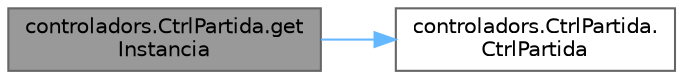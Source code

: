 digraph "controladors.CtrlPartida.getInstancia"
{
 // INTERACTIVE_SVG=YES
 // LATEX_PDF_SIZE
  bgcolor="transparent";
  edge [fontname=Helvetica,fontsize=10,labelfontname=Helvetica,labelfontsize=10];
  node [fontname=Helvetica,fontsize=10,shape=box,height=0.2,width=0.4];
  rankdir="LR";
  Node1 [id="Node000001",label="controladors.CtrlPartida.get\lInstancia",height=0.2,width=0.4,color="gray40", fillcolor="grey60", style="filled", fontcolor="black",tooltip="Obté la instància única del controlador de partida."];
  Node1 -> Node2 [id="edge1_Node000001_Node000002",color="steelblue1",style="solid",tooltip=" "];
  Node2 [id="Node000002",label="controladors.CtrlPartida.\lCtrlPartida",height=0.2,width=0.4,color="grey40", fillcolor="white", style="filled",URL="$classcontroladors_1_1_ctrl_partida.html#a8f5583dd87ab70723d68c87c1fefb5f4",tooltip="Constructor del controlador de la partida."];
}
